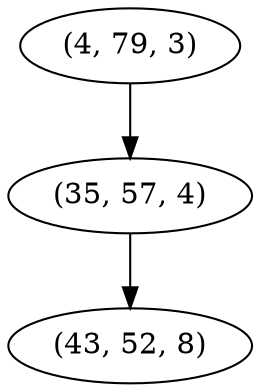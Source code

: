 digraph tree {
    "(4, 79, 3)";
    "(35, 57, 4)";
    "(43, 52, 8)";
    "(4, 79, 3)" -> "(35, 57, 4)";
    "(35, 57, 4)" -> "(43, 52, 8)";
}
